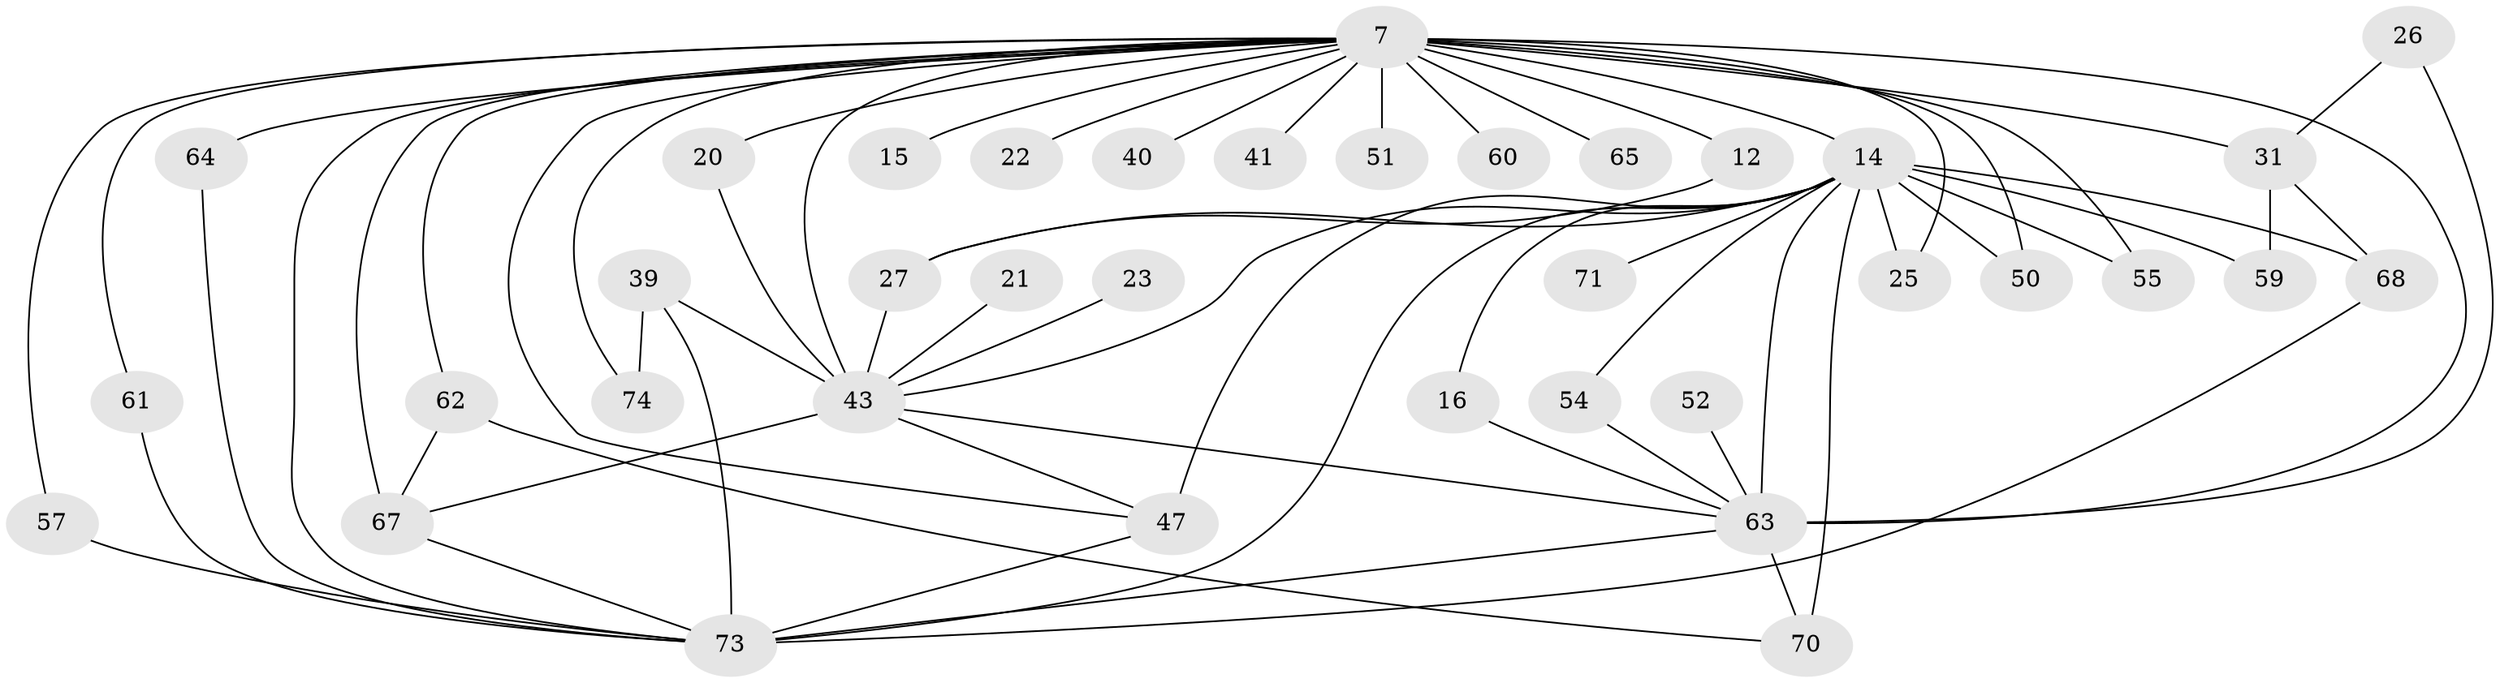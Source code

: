 // original degree distribution, {14: 0.02702702702702703, 23: 0.013513513513513514, 18: 0.013513513513513514, 22: 0.013513513513513514, 19: 0.02702702702702703, 15: 0.013513513513513514, 17: 0.013513513513513514, 13: 0.013513513513513514, 3: 0.24324324324324326, 5: 0.04054054054054054, 2: 0.5, 6: 0.013513513513513514, 7: 0.013513513513513514, 4: 0.05405405405405406}
// Generated by graph-tools (version 1.1) at 2025/43/03/09/25 04:43:17]
// undirected, 37 vertices, 66 edges
graph export_dot {
graph [start="1"]
  node [color=gray90,style=filled];
  7 [super="+5+4"];
  12;
  14 [super="+10"];
  15;
  16;
  20;
  21;
  22;
  23;
  25;
  26;
  27 [super="+24"];
  31 [super="+17"];
  39 [super="+38"];
  40;
  41;
  43 [super="+9"];
  47 [super="+29+42"];
  50 [super="+33"];
  51;
  52;
  54;
  55;
  57;
  59;
  60;
  61;
  62 [super="+58"];
  63 [super="+32+8+56"];
  64 [super="+49"];
  65;
  67 [super="+53+18+28"];
  68 [super="+30"];
  70 [super="+46"];
  71;
  73 [super="+69+35+72+66"];
  74;
  7 -- 22 [weight=2];
  7 -- 41 [weight=2];
  7 -- 51 [weight=2];
  7 -- 60 [weight=2];
  7 -- 65 [weight=2];
  7 -- 64 [weight=3];
  7 -- 40 [weight=2];
  7 -- 74;
  7 -- 15 [weight=2];
  7 -- 25;
  7 -- 57;
  7 -- 67 [weight=5];
  7 -- 12 [weight=2];
  7 -- 14 [weight=9];
  7 -- 20;
  7 -- 31 [weight=3];
  7 -- 43 [weight=9];
  7 -- 50 [weight=2];
  7 -- 55;
  7 -- 61;
  7 -- 47;
  7 -- 62;
  7 -- 73;
  7 -- 63 [weight=11];
  12 -- 27;
  14 -- 68;
  14 -- 70 [weight=2];
  14 -- 71 [weight=2];
  14 -- 16;
  14 -- 25;
  14 -- 27;
  14 -- 43 [weight=4];
  14 -- 47 [weight=3];
  14 -- 50;
  14 -- 54;
  14 -- 55;
  14 -- 59;
  14 -- 63 [weight=4];
  14 -- 73 [weight=3];
  16 -- 63;
  20 -- 43;
  21 -- 43;
  23 -- 43;
  26 -- 31;
  26 -- 63;
  27 -- 43;
  31 -- 59;
  31 -- 68 [weight=2];
  39 -- 74;
  39 -- 43;
  39 -- 73 [weight=2];
  43 -- 67;
  43 -- 47;
  43 -- 63 [weight=4];
  47 -- 73;
  52 -- 63 [weight=2];
  54 -- 63;
  57 -- 73;
  61 -- 73;
  62 -- 67;
  62 -- 70;
  63 -- 70;
  63 -- 73 [weight=2];
  64 -- 73;
  67 -- 73 [weight=2];
  68 -- 73;
}
